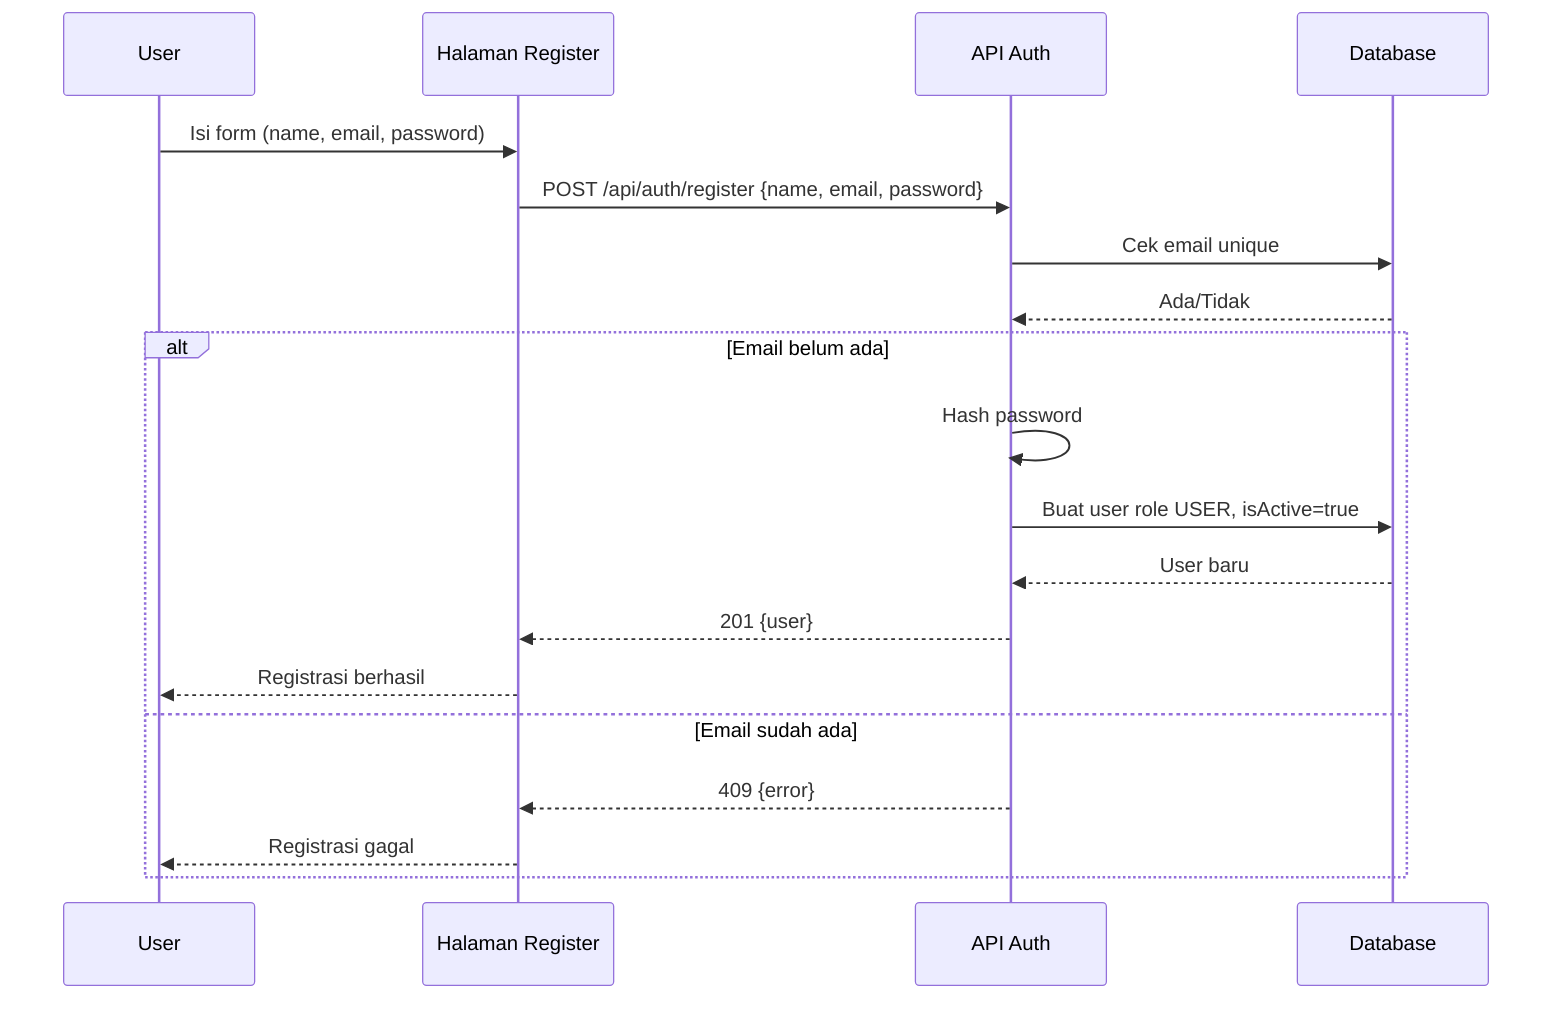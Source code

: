 sequenceDiagram
  participant U as User
  participant UI as Halaman Register
  participant API as API Auth
  participant DB as Database

  U->>UI: Isi form (name, email, password)
  UI->>API: POST /api/auth/register {name, email, password}
  API->>DB: Cek email unique
  DB-->>API: Ada/Tidak
  alt Email belum ada
    API->>API: Hash password
    API->>DB: Buat user role USER, isActive=true
    DB-->>API: User baru
    API-->>UI: 201 {user}
    UI-->>U: Registrasi berhasil
  else Email sudah ada
    API-->>UI: 409 {error}
    UI-->>U: Registrasi gagal
  end
